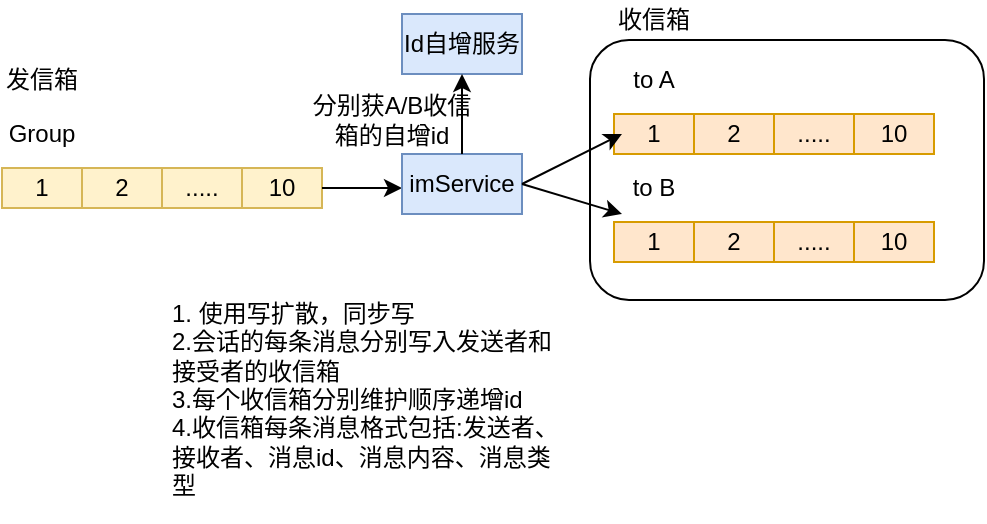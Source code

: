 <mxfile version="12.4.8" type="github"><diagram id="KFPWuCin9HiiDJ0GUUOY" name="Page-1"><mxGraphModel dx="773" dy="427" grid="1" gridSize="10" guides="1" tooltips="1" connect="1" arrows="1" fold="1" page="1" pageScale="1" pageWidth="827" pageHeight="1169" math="0" shadow="0"><root><mxCell id="0"/><mxCell id="1" parent="0"/><mxCell id="gE9azoA6skdPwoxY1DG7-41" value="" style="rounded=1;whiteSpace=wrap;html=1;" parent="1" vertex="1"><mxGeometry x="353" y="70" width="197" height="130" as="geometry"/></mxCell><mxCell id="gE9azoA6skdPwoxY1DG7-1" value="1" style="rounded=0;whiteSpace=wrap;html=1;fillColor=#fff2cc;strokeColor=#d6b656;" parent="1" vertex="1"><mxGeometry x="59" y="134" width="40" height="20" as="geometry"/></mxCell><mxCell id="gE9azoA6skdPwoxY1DG7-3" value="2" style="rounded=0;whiteSpace=wrap;html=1;fillColor=#fff2cc;strokeColor=#d6b656;" parent="1" vertex="1"><mxGeometry x="99" y="134" width="40" height="20" as="geometry"/></mxCell><mxCell id="gE9azoA6skdPwoxY1DG7-4" value="....." style="rounded=0;whiteSpace=wrap;html=1;fillColor=#fff2cc;strokeColor=#d6b656;" parent="1" vertex="1"><mxGeometry x="139" y="134" width="40" height="20" as="geometry"/></mxCell><mxCell id="gE9azoA6skdPwoxY1DG7-5" value="10" style="rounded=0;whiteSpace=wrap;html=1;fillColor=#fff2cc;strokeColor=#d6b656;" parent="1" vertex="1"><mxGeometry x="179" y="134" width="40" height="20" as="geometry"/></mxCell><mxCell id="gE9azoA6skdPwoxY1DG7-14" value="Group" style="text;html=1;strokeColor=none;fillColor=none;align=center;verticalAlign=middle;whiteSpace=wrap;rounded=0;" parent="1" vertex="1"><mxGeometry x="59" y="107" width="40" height="20" as="geometry"/></mxCell><mxCell id="gE9azoA6skdPwoxY1DG7-20" value="1" style="rounded=0;whiteSpace=wrap;html=1;fillColor=#ffe6cc;strokeColor=#d79b00;" parent="1" vertex="1"><mxGeometry x="365" y="107" width="40" height="20" as="geometry"/></mxCell><mxCell id="gE9azoA6skdPwoxY1DG7-21" value="2" style="rounded=0;whiteSpace=wrap;html=1;fillColor=#ffe6cc;strokeColor=#d79b00;" parent="1" vertex="1"><mxGeometry x="405" y="107" width="40" height="20" as="geometry"/></mxCell><mxCell id="gE9azoA6skdPwoxY1DG7-22" value="....." style="rounded=0;whiteSpace=wrap;html=1;fillColor=#ffe6cc;strokeColor=#d79b00;" parent="1" vertex="1"><mxGeometry x="445" y="107" width="40" height="20" as="geometry"/></mxCell><mxCell id="gE9azoA6skdPwoxY1DG7-23" value="10" style="rounded=0;whiteSpace=wrap;html=1;fillColor=#ffe6cc;strokeColor=#d79b00;" parent="1" vertex="1"><mxGeometry x="485" y="107" width="40" height="20" as="geometry"/></mxCell><mxCell id="gE9azoA6skdPwoxY1DG7-24" value="to A" style="text;html=1;strokeColor=none;fillColor=none;align=center;verticalAlign=middle;whiteSpace=wrap;rounded=0;" parent="1" vertex="1"><mxGeometry x="365" y="80" width="40" height="20" as="geometry"/></mxCell><mxCell id="gE9azoA6skdPwoxY1DG7-25" value="1" style="rounded=0;whiteSpace=wrap;html=1;fillColor=#ffe6cc;strokeColor=#d79b00;" parent="1" vertex="1"><mxGeometry x="365" y="161" width="40" height="20" as="geometry"/></mxCell><mxCell id="gE9azoA6skdPwoxY1DG7-26" value="2" style="rounded=0;whiteSpace=wrap;html=1;fillColor=#ffe6cc;strokeColor=#d79b00;" parent="1" vertex="1"><mxGeometry x="405" y="161" width="40" height="20" as="geometry"/></mxCell><mxCell id="gE9azoA6skdPwoxY1DG7-27" value="....." style="rounded=0;whiteSpace=wrap;html=1;fillColor=#ffe6cc;strokeColor=#d79b00;" parent="1" vertex="1"><mxGeometry x="445" y="161" width="40" height="20" as="geometry"/></mxCell><mxCell id="gE9azoA6skdPwoxY1DG7-28" value="10" style="rounded=0;whiteSpace=wrap;html=1;fillColor=#ffe6cc;strokeColor=#d79b00;" parent="1" vertex="1"><mxGeometry x="485" y="161" width="40" height="20" as="geometry"/></mxCell><mxCell id="gE9azoA6skdPwoxY1DG7-29" value="to B" style="text;html=1;strokeColor=none;fillColor=none;align=center;verticalAlign=middle;whiteSpace=wrap;rounded=0;" parent="1" vertex="1"><mxGeometry x="365" y="134" width="40" height="20" as="geometry"/></mxCell><mxCell id="gE9azoA6skdPwoxY1DG7-31" value="" style="endArrow=classic;html=1;exitX=1;exitY=0.5;exitDx=0;exitDy=0;" parent="1" source="gE9azoA6skdPwoxY1DG7-5" edge="1"><mxGeometry width="50" height="50" relative="1" as="geometry"><mxPoint x="379" y="107" as="sourcePoint"/><mxPoint x="259" y="144" as="targetPoint"/></mxGeometry></mxCell><mxCell id="gE9azoA6skdPwoxY1DG7-32" value="imService" style="rounded=0;whiteSpace=wrap;html=1;fillColor=#dae8fc;strokeColor=#6c8ebf;" parent="1" vertex="1"><mxGeometry x="259" y="127" width="60" height="30" as="geometry"/></mxCell><mxCell id="gE9azoA6skdPwoxY1DG7-33" value="" style="endArrow=classic;html=1;exitX=1;exitY=0.5;exitDx=0;exitDy=0;" parent="1" source="gE9azoA6skdPwoxY1DG7-32" edge="1"><mxGeometry width="50" height="50" relative="1" as="geometry"><mxPoint x="59" y="277" as="sourcePoint"/><mxPoint x="369" y="117" as="targetPoint"/></mxGeometry></mxCell><mxCell id="gE9azoA6skdPwoxY1DG7-34" value="" style="endArrow=classic;html=1;exitX=1;exitY=0.5;exitDx=0;exitDy=0;" parent="1" source="gE9azoA6skdPwoxY1DG7-32" edge="1"><mxGeometry width="50" height="50" relative="1" as="geometry"><mxPoint x="329" y="152" as="sourcePoint"/><mxPoint x="369" y="157" as="targetPoint"/></mxGeometry></mxCell><mxCell id="gE9azoA6skdPwoxY1DG7-35" value="&lt;br&gt;&lt;br&gt;1. 使用写扩散，同步写&lt;br&gt;2.会话的每条消息分别写入发送者和接受者的收信箱&lt;br&gt;3.每个收信箱分别维护顺序递增id&lt;br&gt;4.收信箱每条消息格式包括:发送者、接收者、消息id、消息内容、消息类型" style="text;html=1;strokeColor=none;fillColor=none;spacing=5;spacingTop=-20;whiteSpace=wrap;overflow=hidden;rounded=0;" parent="1" vertex="1"><mxGeometry x="139" y="181" width="203" height="130" as="geometry"/></mxCell><mxCell id="gE9azoA6skdPwoxY1DG7-36" value="Id自增服务" style="rounded=0;whiteSpace=wrap;html=1;fillColor=#dae8fc;strokeColor=#6c8ebf;" parent="1" vertex="1"><mxGeometry x="259" y="57" width="60" height="30" as="geometry"/></mxCell><mxCell id="gE9azoA6skdPwoxY1DG7-38" value="分别获A/B收信箱的自增id" style="text;html=1;strokeColor=none;fillColor=none;align=center;verticalAlign=middle;whiteSpace=wrap;rounded=0;" parent="1" vertex="1"><mxGeometry x="209" y="100" width="90" height="20" as="geometry"/></mxCell><mxCell id="gE9azoA6skdPwoxY1DG7-40" value="" style="endArrow=classic;html=1;entryX=0.5;entryY=1;entryDx=0;entryDy=0;exitX=0.5;exitY=0;exitDx=0;exitDy=0;" parent="1" source="gE9azoA6skdPwoxY1DG7-32" target="gE9azoA6skdPwoxY1DG7-36" edge="1"><mxGeometry width="50" height="50" relative="1" as="geometry"><mxPoint x="59" y="397" as="sourcePoint"/><mxPoint x="109" y="347" as="targetPoint"/></mxGeometry></mxCell><mxCell id="gE9azoA6skdPwoxY1DG7-42" value="收信箱" style="text;html=1;strokeColor=none;fillColor=none;align=center;verticalAlign=middle;whiteSpace=wrap;rounded=0;" parent="1" vertex="1"><mxGeometry x="365" y="50" width="40" height="20" as="geometry"/></mxCell><mxCell id="gE9azoA6skdPwoxY1DG7-43" value="发信箱" style="text;html=1;strokeColor=none;fillColor=none;align=center;verticalAlign=middle;whiteSpace=wrap;rounded=0;" parent="1" vertex="1"><mxGeometry x="59" y="80" width="40" height="20" as="geometry"/></mxCell></root></mxGraphModel></diagram></mxfile>